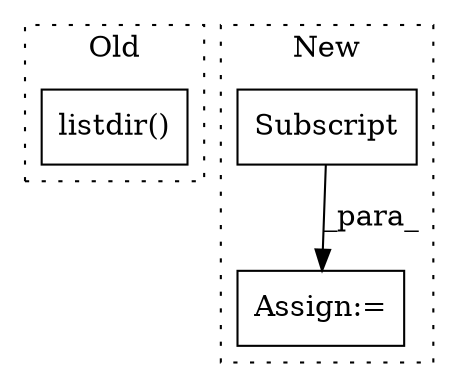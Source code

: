 digraph G {
subgraph cluster0 {
1 [label="listdir()" a="75" s="6582,6610" l="11,1" shape="box"];
label = "Old";
style="dotted";
}
subgraph cluster1 {
2 [label="Subscript" a="63" s="675,0" l="49,0" shape="box"];
3 [label="Assign:=" a="68" s="672" l="3" shape="box"];
label = "New";
style="dotted";
}
2 -> 3 [label="_para_"];
}
